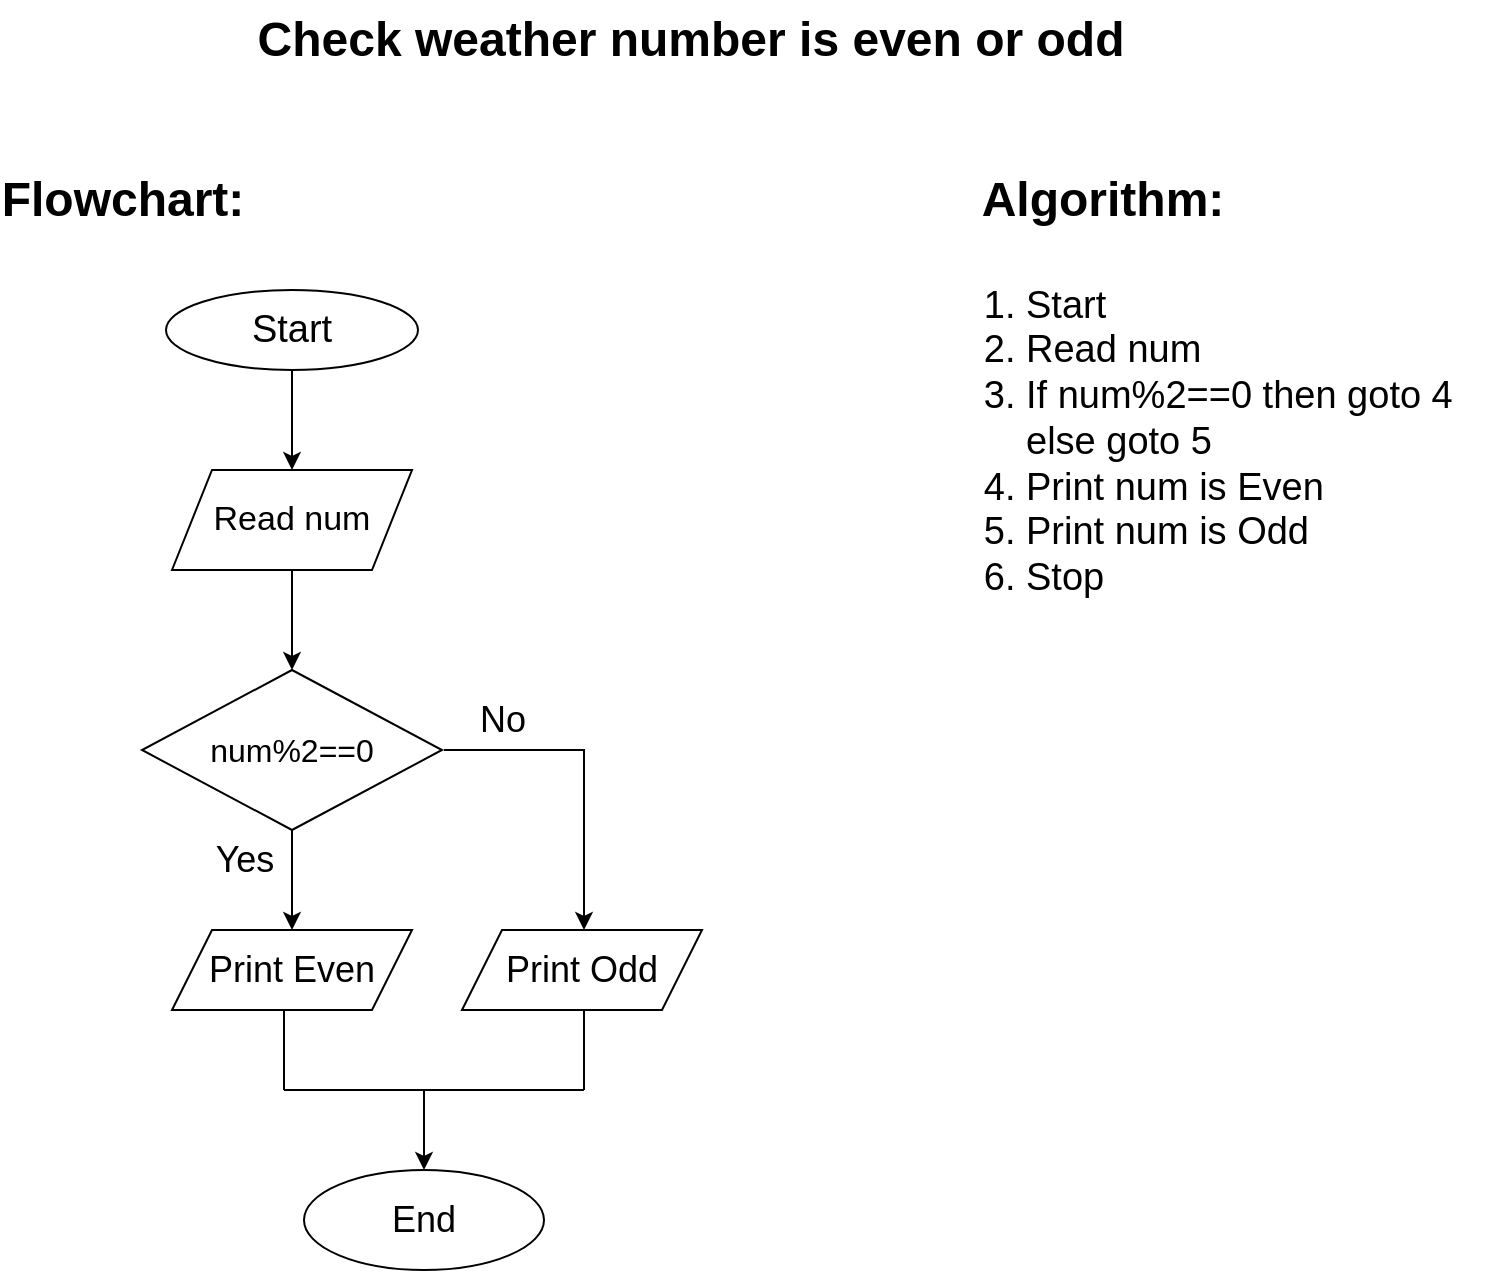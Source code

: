 <mxfile version="20.2.3" type="device"><diagram id="C5RBs43oDa-KdzZeNtuy" name="Page-1"><mxGraphModel dx="948" dy="857" grid="1" gridSize="10" guides="1" tooltips="1" connect="1" arrows="1" fold="1" page="1" pageScale="1" pageWidth="827" pageHeight="1169" math="0" shadow="0"><root><mxCell id="WIyWlLk6GJQsqaUBKTNV-0"/><mxCell id="WIyWlLk6GJQsqaUBKTNV-1" parent="WIyWlLk6GJQsqaUBKTNV-0"/><mxCell id="X0aBdcByCuxlTt1kCmt3-0" value="&lt;font style=&quot;font-size: 19px;&quot;&gt;Start&lt;/font&gt;" style="ellipse;whiteSpace=wrap;html=1;" parent="WIyWlLk6GJQsqaUBKTNV-1" vertex="1"><mxGeometry x="102" y="155" width="126" height="40" as="geometry"/></mxCell><mxCell id="X0aBdcByCuxlTt1kCmt3-1" value="&lt;font style=&quot;font-size: 17px;&quot;&gt;Read num&lt;/font&gt;" style="shape=parallelogram;perimeter=parallelogramPerimeter;whiteSpace=wrap;html=1;fixedSize=1;" parent="WIyWlLk6GJQsqaUBKTNV-1" vertex="1"><mxGeometry x="105" y="245" width="120" height="50" as="geometry"/></mxCell><mxCell id="X0aBdcByCuxlTt1kCmt3-3" value="&lt;font style=&quot;font-size: 16px;&quot;&gt;num%2==0&lt;/font&gt;" style="rhombus;whiteSpace=wrap;html=1;" parent="WIyWlLk6GJQsqaUBKTNV-1" vertex="1"><mxGeometry x="90" y="345" width="150" height="80" as="geometry"/></mxCell><mxCell id="X0aBdcByCuxlTt1kCmt3-4" value="" style="endArrow=classic;html=1;rounded=0;exitX=0.5;exitY=1;exitDx=0;exitDy=0;" parent="WIyWlLk6GJQsqaUBKTNV-1" source="X0aBdcByCuxlTt1kCmt3-3" edge="1"><mxGeometry width="50" height="50" relative="1" as="geometry"><mxPoint x="141" y="565" as="sourcePoint"/><mxPoint x="165" y="475" as="targetPoint"/></mxGeometry></mxCell><mxCell id="X0aBdcByCuxlTt1kCmt3-5" value="" style="endArrow=classic;html=1;rounded=0;" parent="WIyWlLk6GJQsqaUBKTNV-1" edge="1"><mxGeometry width="50" height="50" relative="1" as="geometry"><mxPoint x="241" y="385" as="sourcePoint"/><mxPoint x="311" y="475" as="targetPoint"/><Array as="points"><mxPoint x="311" y="385"/></Array></mxGeometry></mxCell><mxCell id="X0aBdcByCuxlTt1kCmt3-6" value="" style="endArrow=classic;html=1;rounded=0;exitX=0.5;exitY=1;exitDx=0;exitDy=0;entryX=0.5;entryY=0;entryDx=0;entryDy=0;" parent="WIyWlLk6GJQsqaUBKTNV-1" source="X0aBdcByCuxlTt1kCmt3-0" target="X0aBdcByCuxlTt1kCmt3-1" edge="1"><mxGeometry width="50" height="50" relative="1" as="geometry"><mxPoint x="141" y="565" as="sourcePoint"/><mxPoint x="191" y="515" as="targetPoint"/></mxGeometry></mxCell><mxCell id="X0aBdcByCuxlTt1kCmt3-7" value="" style="endArrow=classic;html=1;rounded=0;exitX=0.5;exitY=1;exitDx=0;exitDy=0;entryX=0.5;entryY=0;entryDx=0;entryDy=0;" parent="WIyWlLk6GJQsqaUBKTNV-1" source="X0aBdcByCuxlTt1kCmt3-1" target="X0aBdcByCuxlTt1kCmt3-3" edge="1"><mxGeometry width="50" height="50" relative="1" as="geometry"><mxPoint x="141" y="565" as="sourcePoint"/><mxPoint x="191" y="515" as="targetPoint"/></mxGeometry></mxCell><mxCell id="X0aBdcByCuxlTt1kCmt3-8" value="Yes" style="text;strokeColor=none;fillColor=none;html=1;fontSize=18;fontStyle=0;verticalAlign=middle;align=center;" parent="WIyWlLk6GJQsqaUBKTNV-1" vertex="1"><mxGeometry x="111" y="425" width="60" height="30" as="geometry"/></mxCell><mxCell id="X0aBdcByCuxlTt1kCmt3-9" value="No" style="text;strokeColor=none;fillColor=none;html=1;fontSize=18;fontStyle=0;verticalAlign=middle;align=center;" parent="WIyWlLk6GJQsqaUBKTNV-1" vertex="1"><mxGeometry x="240" y="355" width="60" height="30" as="geometry"/></mxCell><mxCell id="X0aBdcByCuxlTt1kCmt3-10" value="Print Even" style="shape=parallelogram;perimeter=parallelogramPerimeter;whiteSpace=wrap;html=1;fixedSize=1;fontSize=18;" parent="WIyWlLk6GJQsqaUBKTNV-1" vertex="1"><mxGeometry x="105" y="475" width="120" height="40" as="geometry"/></mxCell><mxCell id="X0aBdcByCuxlTt1kCmt3-11" value="Print Odd" style="shape=parallelogram;perimeter=parallelogramPerimeter;whiteSpace=wrap;html=1;fixedSize=1;fontSize=18;" parent="WIyWlLk6GJQsqaUBKTNV-1" vertex="1"><mxGeometry x="250" y="475" width="120" height="40" as="geometry"/></mxCell><mxCell id="X0aBdcByCuxlTt1kCmt3-12" value="" style="endArrow=none;html=1;rounded=0;fontSize=18;" parent="WIyWlLk6GJQsqaUBKTNV-1" edge="1"><mxGeometry width="50" height="50" relative="1" as="geometry"><mxPoint x="161" y="555" as="sourcePoint"/><mxPoint x="161" y="515" as="targetPoint"/></mxGeometry></mxCell><mxCell id="X0aBdcByCuxlTt1kCmt3-13" value="" style="endArrow=none;html=1;rounded=0;fontSize=18;exitX=0.5;exitY=1;exitDx=0;exitDy=0;" parent="WIyWlLk6GJQsqaUBKTNV-1" edge="1"><mxGeometry width="50" height="50" relative="1" as="geometry"><mxPoint x="311" y="515" as="sourcePoint"/><mxPoint x="311" y="555" as="targetPoint"/></mxGeometry></mxCell><mxCell id="X0aBdcByCuxlTt1kCmt3-14" value="" style="endArrow=none;html=1;rounded=0;fontSize=18;" parent="WIyWlLk6GJQsqaUBKTNV-1" edge="1"><mxGeometry width="50" height="50" relative="1" as="geometry"><mxPoint x="311" y="555" as="sourcePoint"/><mxPoint x="161" y="555" as="targetPoint"/></mxGeometry></mxCell><mxCell id="X0aBdcByCuxlTt1kCmt3-15" value="" style="endArrow=classic;html=1;rounded=0;fontSize=18;" parent="WIyWlLk6GJQsqaUBKTNV-1" edge="1"><mxGeometry width="50" height="50" relative="1" as="geometry"><mxPoint x="231" y="555" as="sourcePoint"/><mxPoint x="231" y="595" as="targetPoint"/></mxGeometry></mxCell><mxCell id="X0aBdcByCuxlTt1kCmt3-16" value="End" style="ellipse;whiteSpace=wrap;html=1;fontSize=18;" parent="WIyWlLk6GJQsqaUBKTNV-1" vertex="1"><mxGeometry x="171" y="595" width="120" height="50" as="geometry"/></mxCell><mxCell id="X0aBdcByCuxlTt1kCmt3-19" value="Algorithm:" style="text;strokeColor=none;fillColor=none;html=1;fontSize=24;fontStyle=1;verticalAlign=middle;align=center;" parent="WIyWlLk6GJQsqaUBKTNV-1" vertex="1"><mxGeometry x="520" y="90" width="100" height="40" as="geometry"/></mxCell><mxCell id="X0aBdcByCuxlTt1kCmt3-20" value="Flowchart:" style="text;strokeColor=none;fillColor=none;html=1;fontSize=24;fontStyle=1;verticalAlign=middle;align=center;" parent="WIyWlLk6GJQsqaUBKTNV-1" vertex="1"><mxGeometry x="30" y="90" width="100" height="40" as="geometry"/></mxCell><mxCell id="X0aBdcByCuxlTt1kCmt3-21" value="Check weather number is even or odd" style="text;strokeColor=none;fillColor=none;html=1;fontSize=24;fontStyle=1;verticalAlign=middle;align=center;" parent="WIyWlLk6GJQsqaUBKTNV-1" vertex="1"><mxGeometry x="314" y="10" width="100" height="40" as="geometry"/></mxCell><mxCell id="X0aBdcByCuxlTt1kCmt3-26" value="&lt;ol&gt;&lt;li&gt;Start&lt;/li&gt;&lt;li&gt;Read num&lt;/li&gt;&lt;li&gt;If num%2==0 then goto 4 else goto 5&lt;/li&gt;&lt;li&gt;Print num is Even&lt;/li&gt;&lt;li&gt;Print num is Odd&lt;/li&gt;&lt;li&gt;Stop&lt;/li&gt;&lt;/ol&gt;" style="text;strokeColor=none;fillColor=none;html=1;whiteSpace=wrap;verticalAlign=middle;overflow=hidden;fontSize=19;" parent="WIyWlLk6GJQsqaUBKTNV-1" vertex="1"><mxGeometry x="490" y="130" width="280" height="180" as="geometry"/></mxCell></root></mxGraphModel></diagram></mxfile>